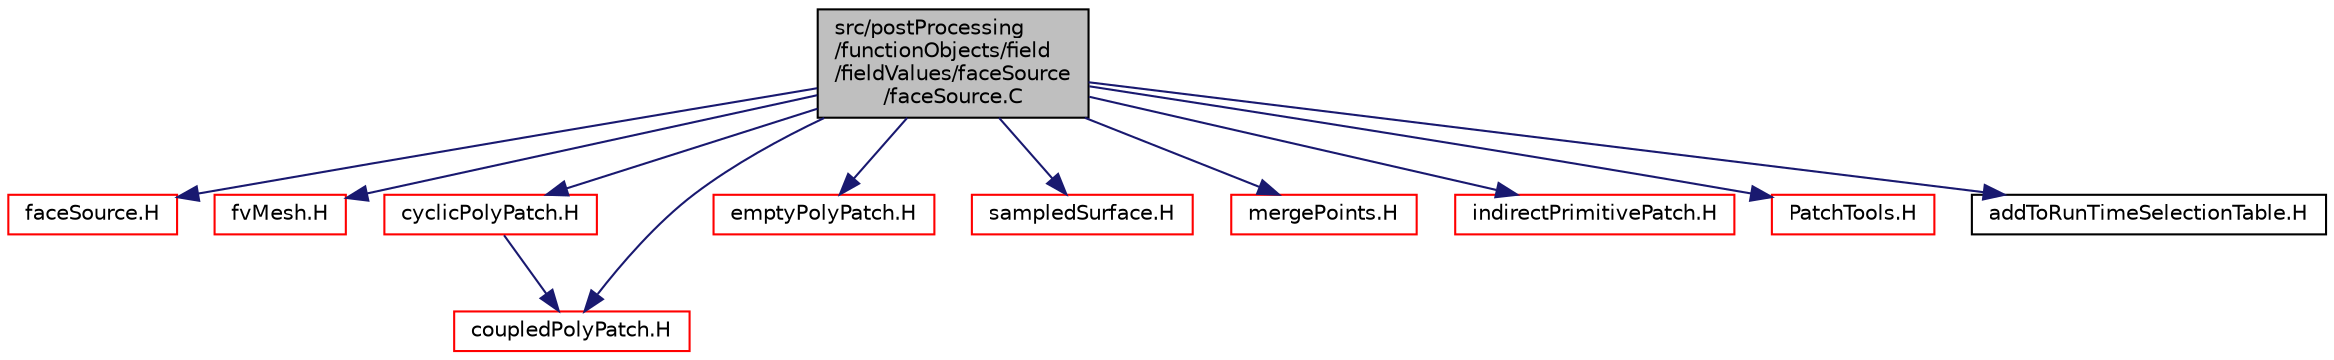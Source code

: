 digraph "src/postProcessing/functionObjects/field/fieldValues/faceSource/faceSource.C"
{
  bgcolor="transparent";
  edge [fontname="Helvetica",fontsize="10",labelfontname="Helvetica",labelfontsize="10"];
  node [fontname="Helvetica",fontsize="10",shape=record];
  Node1 [label="src/postProcessing\l/functionObjects/field\l/fieldValues/faceSource\l/faceSource.C",height=0.2,width=0.4,color="black", fillcolor="grey75", style="filled", fontcolor="black"];
  Node1 -> Node2 [color="midnightblue",fontsize="10",style="solid",fontname="Helvetica"];
  Node2 [label="faceSource.H",height=0.2,width=0.4,color="red",URL="$a09382.html"];
  Node1 -> Node3 [color="midnightblue",fontsize="10",style="solid",fontname="Helvetica"];
  Node3 [label="fvMesh.H",height=0.2,width=0.4,color="red",URL="$a06034.html"];
  Node1 -> Node4 [color="midnightblue",fontsize="10",style="solid",fontname="Helvetica"];
  Node4 [label="cyclicPolyPatch.H",height=0.2,width=0.4,color="red",URL="$a08821.html"];
  Node4 -> Node5 [color="midnightblue",fontsize="10",style="solid",fontname="Helvetica"];
  Node5 [label="coupledPolyPatch.H",height=0.2,width=0.4,color="red",URL="$a08817.html"];
  Node1 -> Node6 [color="midnightblue",fontsize="10",style="solid",fontname="Helvetica"];
  Node6 [label="emptyPolyPatch.H",height=0.2,width=0.4,color="red",URL="$a08825.html"];
  Node1 -> Node5 [color="midnightblue",fontsize="10",style="solid",fontname="Helvetica"];
  Node1 -> Node7 [color="midnightblue",fontsize="10",style="solid",fontname="Helvetica"];
  Node7 [label="sampledSurface.H",height=0.2,width=0.4,color="red",URL="$a09974.html"];
  Node1 -> Node8 [color="midnightblue",fontsize="10",style="solid",fontname="Helvetica"];
  Node8 [label="mergePoints.H",height=0.2,width=0.4,color="red",URL="$a08721.html",tooltip="Merge points. See below. "];
  Node1 -> Node9 [color="midnightblue",fontsize="10",style="solid",fontname="Helvetica"];
  Node9 [label="indirectPrimitivePatch.H",height=0.2,width=0.4,color="red",URL="$a08908.html"];
  Node1 -> Node10 [color="midnightblue",fontsize="10",style="solid",fontname="Helvetica"];
  Node10 [label="PatchTools.H",height=0.2,width=0.4,color="red",URL="$a08876.html"];
  Node1 -> Node11 [color="midnightblue",fontsize="10",style="solid",fontname="Helvetica"];
  Node11 [label="addToRunTimeSelectionTable.H",height=0.2,width=0.4,color="black",URL="$a08004.html",tooltip="Macros for easy insertion into run-time selection tables. "];
}
